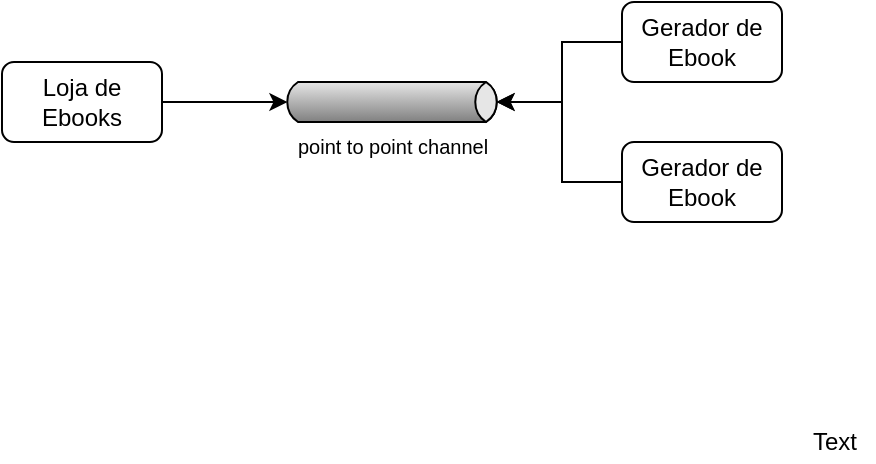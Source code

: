 <mxfile version="12.6.4" type="device"><diagram id="llTrIpw7J-Me-vaw4mT9" name="Page-1"><mxGraphModel dx="868" dy="448" grid="1" gridSize="10" guides="1" tooltips="1" connect="1" arrows="1" fold="1" page="1" pageScale="1" pageWidth="827" pageHeight="1169" math="0" shadow="0"><root><mxCell id="0"/><mxCell id="1" parent="0"/><mxCell id="jg1rFgQZh2tjoAimLhCz-15" style="edgeStyle=orthogonalEdgeStyle;rounded=0;orthogonalLoop=1;jettySize=auto;html=1;exitX=1;exitY=0.5;exitDx=0;exitDy=0;entryX=0;entryY=0.5;entryDx=2.7;entryDy=0;entryPerimeter=0;fontColor=#000000;" parent="1" source="jg1rFgQZh2tjoAimLhCz-1" target="jg1rFgQZh2tjoAimLhCz-3" edge="1"><mxGeometry relative="1" as="geometry"/></mxCell><mxCell id="jg1rFgQZh2tjoAimLhCz-1" value="Loja de Ebooks" style="rounded=1;whiteSpace=wrap;html=1;" parent="1" vertex="1"><mxGeometry x="110" y="110" width="80" height="40" as="geometry"/></mxCell><mxCell id="jg1rFgQZh2tjoAimLhCz-3" value="&lt;font style=&quot;font-size: 10px&quot;&gt;point to point channel&lt;/font&gt;" style="strokeWidth=1;outlineConnect=0;dashed=0;align=center;html=1;fontSize=8;shape=mxgraph.eip.messageChannel;verticalLabelPosition=bottom;labelBackgroundColor=#ffffff;verticalAlign=top;" parent="1" vertex="1"><mxGeometry x="250" y="120" width="110" height="20" as="geometry"/></mxCell><mxCell id="jg1rFgQZh2tjoAimLhCz-20" style="edgeStyle=orthogonalEdgeStyle;rounded=0;orthogonalLoop=1;jettySize=auto;html=1;exitX=0;exitY=0.5;exitDx=0;exitDy=0;entryX=1;entryY=0.5;entryDx=-2.7;entryDy=0;entryPerimeter=0;fontColor=#000000;" parent="1" source="jg1rFgQZh2tjoAimLhCz-8" target="jg1rFgQZh2tjoAimLhCz-3" edge="1"><mxGeometry relative="1" as="geometry"/></mxCell><mxCell id="jg1rFgQZh2tjoAimLhCz-8" value="Gerador de Ebook" style="rounded=1;whiteSpace=wrap;html=1;" parent="1" vertex="1"><mxGeometry x="420" y="80" width="80" height="40" as="geometry"/></mxCell><mxCell id="jg1rFgQZh2tjoAimLhCz-13" value="" style="shape=image;html=1;verticalAlign=top;verticalLabelPosition=bottom;labelBackgroundColor=#ffffff;imageAspect=0;aspect=fixed;image=https://cdn1.iconfinder.com/data/icons/hawcons/32/699049-icon-6-mail-envelope-closed-128.png;fontColor=#000000;imageBackground=none;imageBorder=none;" parent="1" vertex="1"><mxGeometry x="390" y="140" width="30" height="30" as="geometry"/></mxCell><mxCell id="jg1rFgQZh2tjoAimLhCz-19" style="edgeStyle=orthogonalEdgeStyle;rounded=0;orthogonalLoop=1;jettySize=auto;html=1;exitX=0;exitY=0.5;exitDx=0;exitDy=0;entryX=1;entryY=0.5;entryDx=-2.7;entryDy=0;entryPerimeter=0;fontColor=#000000;" parent="1" source="jg1rFgQZh2tjoAimLhCz-14" target="jg1rFgQZh2tjoAimLhCz-3" edge="1"><mxGeometry relative="1" as="geometry"><Array as="points"><mxPoint x="390" y="170"/><mxPoint x="390" y="130"/></Array></mxGeometry></mxCell><mxCell id="jg1rFgQZh2tjoAimLhCz-14" value="Gerador de Ebook" style="rounded=1;whiteSpace=wrap;html=1;" parent="1" vertex="1"><mxGeometry x="420" y="150" width="80" height="40" as="geometry"/></mxCell><mxCell id="6vxwv6Cwy2TXHeTMXCnR-1" value="" style="shape=image;html=1;verticalAlign=top;verticalLabelPosition=bottom;labelBackgroundColor=#ffffff;imageAspect=0;aspect=fixed;image=https://cdn1.iconfinder.com/data/icons/hawcons/32/699049-icon-6-mail-envelope-closed-128.png;fontColor=#000000;imageBackground=none;imageBorder=none;" parent="1" vertex="1"><mxGeometry x="200" y="100" width="30" height="30" as="geometry"/></mxCell><mxCell id="GdCINfEkTIQtiBmActmH-1" value="Text" style="text;html=1;align=center;verticalAlign=middle;resizable=0;points=[];autosize=1;" vertex="1" parent="1"><mxGeometry x="506" y="290" width="40" height="20" as="geometry"/></mxCell></root></mxGraphModel></diagram></mxfile>